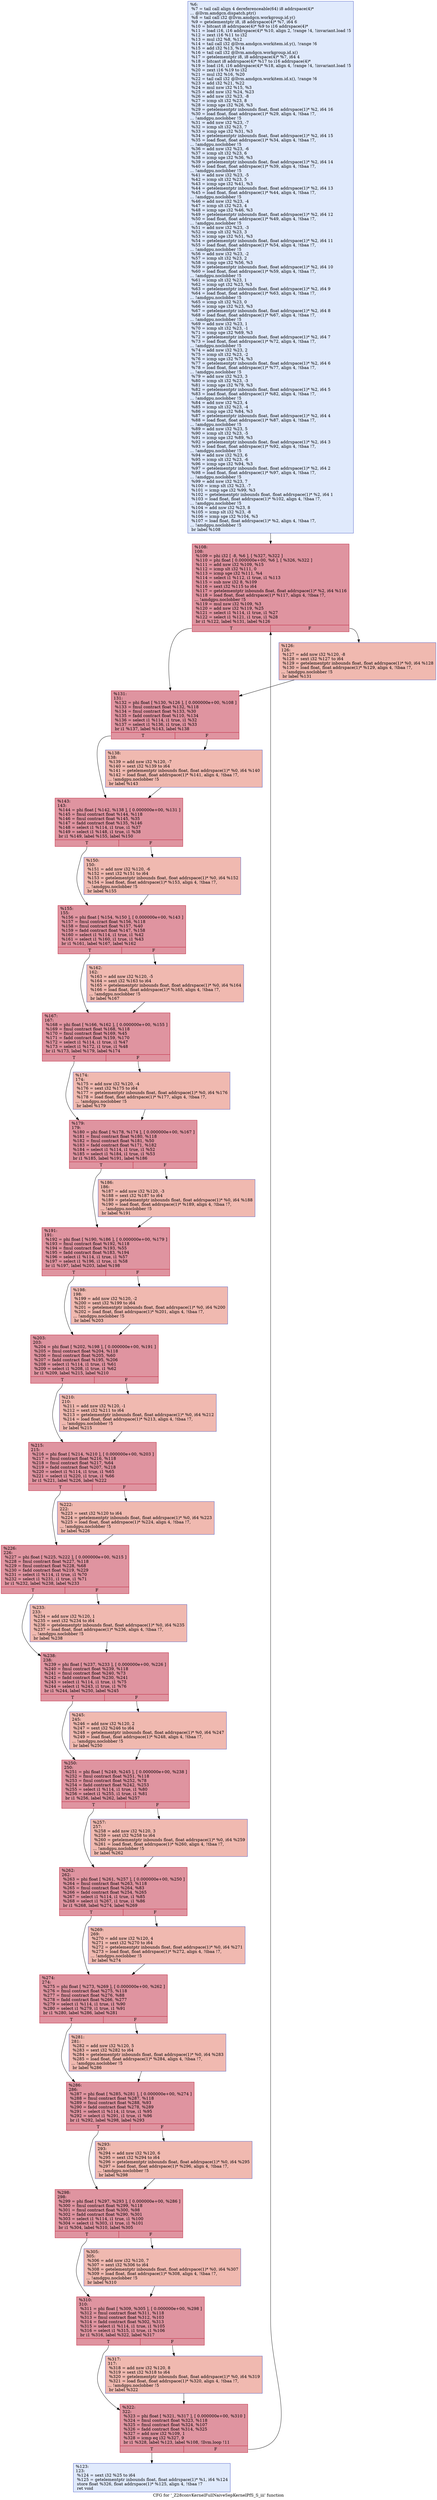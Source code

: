 digraph "CFG for '_Z28convKernelFullNaiveSepKernelPfS_S_iii' function" {
	label="CFG for '_Z28convKernelFullNaiveSepKernelPfS_S_iii' function";

	Node0x5f634e0 [shape=record,color="#3d50c3ff", style=filled, fillcolor="#b9d0f970",label="{%6:\l  %7 = tail call align 4 dereferenceable(64) i8 addrspace(4)*\l... @llvm.amdgcn.dispatch.ptr()\l  %8 = tail call i32 @llvm.amdgcn.workgroup.id.y()\l  %9 = getelementptr i8, i8 addrspace(4)* %7, i64 6\l  %10 = bitcast i8 addrspace(4)* %9 to i16 addrspace(4)*\l  %11 = load i16, i16 addrspace(4)* %10, align 2, !range !4, !invariant.load !5\l  %12 = zext i16 %11 to i32\l  %13 = mul i32 %8, %12\l  %14 = tail call i32 @llvm.amdgcn.workitem.id.y(), !range !6\l  %15 = add i32 %13, %14\l  %16 = tail call i32 @llvm.amdgcn.workgroup.id.x()\l  %17 = getelementptr i8, i8 addrspace(4)* %7, i64 4\l  %18 = bitcast i8 addrspace(4)* %17 to i16 addrspace(4)*\l  %19 = load i16, i16 addrspace(4)* %18, align 4, !range !4, !invariant.load !5\l  %20 = zext i16 %19 to i32\l  %21 = mul i32 %16, %20\l  %22 = tail call i32 @llvm.amdgcn.workitem.id.x(), !range !6\l  %23 = add i32 %21, %22\l  %24 = mul nsw i32 %15, %3\l  %25 = add nsw i32 %24, %23\l  %26 = add nsw i32 %23, -8\l  %27 = icmp slt i32 %23, 8\l  %28 = icmp sge i32 %26, %3\l  %29 = getelementptr inbounds float, float addrspace(1)* %2, i64 16\l  %30 = load float, float addrspace(1)* %29, align 4, !tbaa !7,\l... !amdgpu.noclobber !5\l  %31 = add nsw i32 %23, -7\l  %32 = icmp slt i32 %23, 7\l  %33 = icmp sge i32 %31, %3\l  %34 = getelementptr inbounds float, float addrspace(1)* %2, i64 15\l  %35 = load float, float addrspace(1)* %34, align 4, !tbaa !7,\l... !amdgpu.noclobber !5\l  %36 = add nsw i32 %23, -6\l  %37 = icmp slt i32 %23, 6\l  %38 = icmp sge i32 %36, %3\l  %39 = getelementptr inbounds float, float addrspace(1)* %2, i64 14\l  %40 = load float, float addrspace(1)* %39, align 4, !tbaa !7,\l... !amdgpu.noclobber !5\l  %41 = add nsw i32 %23, -5\l  %42 = icmp slt i32 %23, 5\l  %43 = icmp sge i32 %41, %3\l  %44 = getelementptr inbounds float, float addrspace(1)* %2, i64 13\l  %45 = load float, float addrspace(1)* %44, align 4, !tbaa !7,\l... !amdgpu.noclobber !5\l  %46 = add nsw i32 %23, -4\l  %47 = icmp slt i32 %23, 4\l  %48 = icmp sge i32 %46, %3\l  %49 = getelementptr inbounds float, float addrspace(1)* %2, i64 12\l  %50 = load float, float addrspace(1)* %49, align 4, !tbaa !7,\l... !amdgpu.noclobber !5\l  %51 = add nsw i32 %23, -3\l  %52 = icmp slt i32 %23, 3\l  %53 = icmp sge i32 %51, %3\l  %54 = getelementptr inbounds float, float addrspace(1)* %2, i64 11\l  %55 = load float, float addrspace(1)* %54, align 4, !tbaa !7,\l... !amdgpu.noclobber !5\l  %56 = add nsw i32 %23, -2\l  %57 = icmp slt i32 %23, 2\l  %58 = icmp sge i32 %56, %3\l  %59 = getelementptr inbounds float, float addrspace(1)* %2, i64 10\l  %60 = load float, float addrspace(1)* %59, align 4, !tbaa !7,\l... !amdgpu.noclobber !5\l  %61 = icmp slt i32 %23, 1\l  %62 = icmp sgt i32 %23, %3\l  %63 = getelementptr inbounds float, float addrspace(1)* %2, i64 9\l  %64 = load float, float addrspace(1)* %63, align 4, !tbaa !7,\l... !amdgpu.noclobber !5\l  %65 = icmp slt i32 %23, 0\l  %66 = icmp sge i32 %23, %3\l  %67 = getelementptr inbounds float, float addrspace(1)* %2, i64 8\l  %68 = load float, float addrspace(1)* %67, align 4, !tbaa !7,\l... !amdgpu.noclobber !5\l  %69 = add nsw i32 %23, 1\l  %70 = icmp slt i32 %23, -1\l  %71 = icmp sge i32 %69, %3\l  %72 = getelementptr inbounds float, float addrspace(1)* %2, i64 7\l  %73 = load float, float addrspace(1)* %72, align 4, !tbaa !7,\l... !amdgpu.noclobber !5\l  %74 = add nsw i32 %23, 2\l  %75 = icmp slt i32 %23, -2\l  %76 = icmp sge i32 %74, %3\l  %77 = getelementptr inbounds float, float addrspace(1)* %2, i64 6\l  %78 = load float, float addrspace(1)* %77, align 4, !tbaa !7,\l... !amdgpu.noclobber !5\l  %79 = add nsw i32 %23, 3\l  %80 = icmp slt i32 %23, -3\l  %81 = icmp sge i32 %79, %3\l  %82 = getelementptr inbounds float, float addrspace(1)* %2, i64 5\l  %83 = load float, float addrspace(1)* %82, align 4, !tbaa !7,\l... !amdgpu.noclobber !5\l  %84 = add nsw i32 %23, 4\l  %85 = icmp slt i32 %23, -4\l  %86 = icmp sge i32 %84, %3\l  %87 = getelementptr inbounds float, float addrspace(1)* %2, i64 4\l  %88 = load float, float addrspace(1)* %87, align 4, !tbaa !7,\l... !amdgpu.noclobber !5\l  %89 = add nsw i32 %23, 5\l  %90 = icmp slt i32 %23, -5\l  %91 = icmp sge i32 %89, %3\l  %92 = getelementptr inbounds float, float addrspace(1)* %2, i64 3\l  %93 = load float, float addrspace(1)* %92, align 4, !tbaa !7,\l... !amdgpu.noclobber !5\l  %94 = add nsw i32 %23, 6\l  %95 = icmp slt i32 %23, -6\l  %96 = icmp sge i32 %94, %3\l  %97 = getelementptr inbounds float, float addrspace(1)* %2, i64 2\l  %98 = load float, float addrspace(1)* %97, align 4, !tbaa !7,\l... !amdgpu.noclobber !5\l  %99 = add nsw i32 %23, 7\l  %100 = icmp slt i32 %23, -7\l  %101 = icmp sge i32 %99, %3\l  %102 = getelementptr inbounds float, float addrspace(1)* %2, i64 1\l  %103 = load float, float addrspace(1)* %102, align 4, !tbaa !7,\l... !amdgpu.noclobber !5\l  %104 = add nsw i32 %23, 8\l  %105 = icmp slt i32 %23, -8\l  %106 = icmp sge i32 %104, %3\l  %107 = load float, float addrspace(1)* %2, align 4, !tbaa !7,\l... !amdgpu.noclobber !5\l  br label %108\l}"];
	Node0x5f634e0 -> Node0x5f6b0d0;
	Node0x5f6b0d0 [shape=record,color="#b70d28ff", style=filled, fillcolor="#b70d2870",label="{%108:\l108:                                              \l  %109 = phi i32 [ -8, %6 ], [ %327, %322 ]\l  %110 = phi float [ 0.000000e+00, %6 ], [ %326, %322 ]\l  %111 = add nsw i32 %109, %15\l  %112 = icmp slt i32 %111, 0\l  %113 = icmp sge i32 %111, %4\l  %114 = select i1 %112, i1 true, i1 %113\l  %115 = sub nsw i32 8, %109\l  %116 = sext i32 %115 to i64\l  %117 = getelementptr inbounds float, float addrspace(1)* %2, i64 %116\l  %118 = load float, float addrspace(1)* %117, align 4, !tbaa !7,\l... !amdgpu.noclobber !5\l  %119 = mul nsw i32 %109, %3\l  %120 = add nsw i32 %119, %25\l  %121 = select i1 %114, i1 true, i1 %27\l  %122 = select i1 %121, i1 true, i1 %28\l  br i1 %122, label %131, label %126\l|{<s0>T|<s1>F}}"];
	Node0x5f6b0d0:s0 -> Node0x5f6c610;
	Node0x5f6b0d0:s1 -> Node0x5f6c6a0;
	Node0x5f6c7e0 [shape=record,color="#3d50c3ff", style=filled, fillcolor="#b9d0f970",label="{%123:\l123:                                              \l  %124 = sext i32 %25 to i64\l  %125 = getelementptr inbounds float, float addrspace(1)* %1, i64 %124\l  store float %326, float addrspace(1)* %125, align 4, !tbaa !7\l  ret void\l}"];
	Node0x5f6c6a0 [shape=record,color="#3d50c3ff", style=filled, fillcolor="#de614d70",label="{%126:\l126:                                              \l  %127 = add nsw i32 %120, -8\l  %128 = sext i32 %127 to i64\l  %129 = getelementptr inbounds float, float addrspace(1)* %0, i64 %128\l  %130 = load float, float addrspace(1)* %129, align 4, !tbaa !7,\l... !amdgpu.noclobber !5\l  br label %131\l}"];
	Node0x5f6c6a0 -> Node0x5f6c610;
	Node0x5f6c610 [shape=record,color="#b70d28ff", style=filled, fillcolor="#b70d2870",label="{%131:\l131:                                              \l  %132 = phi float [ %130, %126 ], [ 0.000000e+00, %108 ]\l  %133 = fmul contract float %132, %118\l  %134 = fmul contract float %133, %30\l  %135 = fadd contract float %110, %134\l  %136 = select i1 %114, i1 true, i1 %32\l  %137 = select i1 %136, i1 true, i1 %33\l  br i1 %137, label %143, label %138\l|{<s0>T|<s1>F}}"];
	Node0x5f6c610:s0 -> Node0x5f6d4d0;
	Node0x5f6c610:s1 -> Node0x5f6d520;
	Node0x5f6d520 [shape=record,color="#3d50c3ff", style=filled, fillcolor="#de614d70",label="{%138:\l138:                                              \l  %139 = add nsw i32 %120, -7\l  %140 = sext i32 %139 to i64\l  %141 = getelementptr inbounds float, float addrspace(1)* %0, i64 %140\l  %142 = load float, float addrspace(1)* %141, align 4, !tbaa !7,\l... !amdgpu.noclobber !5\l  br label %143\l}"];
	Node0x5f6d520 -> Node0x5f6d4d0;
	Node0x5f6d4d0 [shape=record,color="#b70d28ff", style=filled, fillcolor="#b70d2870",label="{%143:\l143:                                              \l  %144 = phi float [ %142, %138 ], [ 0.000000e+00, %131 ]\l  %145 = fmul contract float %144, %118\l  %146 = fmul contract float %145, %35\l  %147 = fadd contract float %135, %146\l  %148 = select i1 %114, i1 true, i1 %37\l  %149 = select i1 %148, i1 true, i1 %38\l  br i1 %149, label %155, label %150\l|{<s0>T|<s1>F}}"];
	Node0x5f6d4d0:s0 -> Node0x5f6dc60;
	Node0x5f6d4d0:s1 -> Node0x5f6dcb0;
	Node0x5f6dcb0 [shape=record,color="#3d50c3ff", style=filled, fillcolor="#de614d70",label="{%150:\l150:                                              \l  %151 = add nsw i32 %120, -6\l  %152 = sext i32 %151 to i64\l  %153 = getelementptr inbounds float, float addrspace(1)* %0, i64 %152\l  %154 = load float, float addrspace(1)* %153, align 4, !tbaa !7,\l... !amdgpu.noclobber !5\l  br label %155\l}"];
	Node0x5f6dcb0 -> Node0x5f6dc60;
	Node0x5f6dc60 [shape=record,color="#b70d28ff", style=filled, fillcolor="#b70d2870",label="{%155:\l155:                                              \l  %156 = phi float [ %154, %150 ], [ 0.000000e+00, %143 ]\l  %157 = fmul contract float %156, %118\l  %158 = fmul contract float %157, %40\l  %159 = fadd contract float %147, %158\l  %160 = select i1 %114, i1 true, i1 %42\l  %161 = select i1 %160, i1 true, i1 %43\l  br i1 %161, label %167, label %162\l|{<s0>T|<s1>F}}"];
	Node0x5f6dc60:s0 -> Node0x5f6e430;
	Node0x5f6dc60:s1 -> Node0x5f6e480;
	Node0x5f6e480 [shape=record,color="#3d50c3ff", style=filled, fillcolor="#de614d70",label="{%162:\l162:                                              \l  %163 = add nsw i32 %120, -5\l  %164 = sext i32 %163 to i64\l  %165 = getelementptr inbounds float, float addrspace(1)* %0, i64 %164\l  %166 = load float, float addrspace(1)* %165, align 4, !tbaa !7,\l... !amdgpu.noclobber !5\l  br label %167\l}"];
	Node0x5f6e480 -> Node0x5f6e430;
	Node0x5f6e430 [shape=record,color="#b70d28ff", style=filled, fillcolor="#b70d2870",label="{%167:\l167:                                              \l  %168 = phi float [ %166, %162 ], [ 0.000000e+00, %155 ]\l  %169 = fmul contract float %168, %118\l  %170 = fmul contract float %169, %45\l  %171 = fadd contract float %159, %170\l  %172 = select i1 %114, i1 true, i1 %47\l  %173 = select i1 %172, i1 true, i1 %48\l  br i1 %173, label %179, label %174\l|{<s0>T|<s1>F}}"];
	Node0x5f6e430:s0 -> Node0x5f6ec00;
	Node0x5f6e430:s1 -> Node0x5f6ec50;
	Node0x5f6ec50 [shape=record,color="#3d50c3ff", style=filled, fillcolor="#de614d70",label="{%174:\l174:                                              \l  %175 = add nsw i32 %120, -4\l  %176 = sext i32 %175 to i64\l  %177 = getelementptr inbounds float, float addrspace(1)* %0, i64 %176\l  %178 = load float, float addrspace(1)* %177, align 4, !tbaa !7,\l... !amdgpu.noclobber !5\l  br label %179\l}"];
	Node0x5f6ec50 -> Node0x5f6ec00;
	Node0x5f6ec00 [shape=record,color="#b70d28ff", style=filled, fillcolor="#b70d2870",label="{%179:\l179:                                              \l  %180 = phi float [ %178, %174 ], [ 0.000000e+00, %167 ]\l  %181 = fmul contract float %180, %118\l  %182 = fmul contract float %181, %50\l  %183 = fadd contract float %171, %182\l  %184 = select i1 %114, i1 true, i1 %52\l  %185 = select i1 %184, i1 true, i1 %53\l  br i1 %185, label %191, label %186\l|{<s0>T|<s1>F}}"];
	Node0x5f6ec00:s0 -> Node0x5f6f3d0;
	Node0x5f6ec00:s1 -> Node0x5f6f420;
	Node0x5f6f420 [shape=record,color="#3d50c3ff", style=filled, fillcolor="#de614d70",label="{%186:\l186:                                              \l  %187 = add nsw i32 %120, -3\l  %188 = sext i32 %187 to i64\l  %189 = getelementptr inbounds float, float addrspace(1)* %0, i64 %188\l  %190 = load float, float addrspace(1)* %189, align 4, !tbaa !7,\l... !amdgpu.noclobber !5\l  br label %191\l}"];
	Node0x5f6f420 -> Node0x5f6f3d0;
	Node0x5f6f3d0 [shape=record,color="#b70d28ff", style=filled, fillcolor="#b70d2870",label="{%191:\l191:                                              \l  %192 = phi float [ %190, %186 ], [ 0.000000e+00, %179 ]\l  %193 = fmul contract float %192, %118\l  %194 = fmul contract float %193, %55\l  %195 = fadd contract float %183, %194\l  %196 = select i1 %114, i1 true, i1 %57\l  %197 = select i1 %196, i1 true, i1 %58\l  br i1 %197, label %203, label %198\l|{<s0>T|<s1>F}}"];
	Node0x5f6f3d0:s0 -> Node0x5f6fba0;
	Node0x5f6f3d0:s1 -> Node0x5f6fbf0;
	Node0x5f6fbf0 [shape=record,color="#3d50c3ff", style=filled, fillcolor="#de614d70",label="{%198:\l198:                                              \l  %199 = add nsw i32 %120, -2\l  %200 = sext i32 %199 to i64\l  %201 = getelementptr inbounds float, float addrspace(1)* %0, i64 %200\l  %202 = load float, float addrspace(1)* %201, align 4, !tbaa !7,\l... !amdgpu.noclobber !5\l  br label %203\l}"];
	Node0x5f6fbf0 -> Node0x5f6fba0;
	Node0x5f6fba0 [shape=record,color="#b70d28ff", style=filled, fillcolor="#b70d2870",label="{%203:\l203:                                              \l  %204 = phi float [ %202, %198 ], [ 0.000000e+00, %191 ]\l  %205 = fmul contract float %204, %118\l  %206 = fmul contract float %205, %60\l  %207 = fadd contract float %195, %206\l  %208 = select i1 %114, i1 true, i1 %61\l  %209 = select i1 %208, i1 true, i1 %62\l  br i1 %209, label %215, label %210\l|{<s0>T|<s1>F}}"];
	Node0x5f6fba0:s0 -> Node0x5f70370;
	Node0x5f6fba0:s1 -> Node0x5f703c0;
	Node0x5f703c0 [shape=record,color="#3d50c3ff", style=filled, fillcolor="#de614d70",label="{%210:\l210:                                              \l  %211 = add nsw i32 %120, -1\l  %212 = sext i32 %211 to i64\l  %213 = getelementptr inbounds float, float addrspace(1)* %0, i64 %212\l  %214 = load float, float addrspace(1)* %213, align 4, !tbaa !7,\l... !amdgpu.noclobber !5\l  br label %215\l}"];
	Node0x5f703c0 -> Node0x5f70370;
	Node0x5f70370 [shape=record,color="#b70d28ff", style=filled, fillcolor="#b70d2870",label="{%215:\l215:                                              \l  %216 = phi float [ %214, %210 ], [ 0.000000e+00, %203 ]\l  %217 = fmul contract float %216, %118\l  %218 = fmul contract float %217, %64\l  %219 = fadd contract float %207, %218\l  %220 = select i1 %114, i1 true, i1 %65\l  %221 = select i1 %220, i1 true, i1 %66\l  br i1 %221, label %226, label %222\l|{<s0>T|<s1>F}}"];
	Node0x5f70370:s0 -> Node0x5f70b40;
	Node0x5f70370:s1 -> Node0x5f70b90;
	Node0x5f70b90 [shape=record,color="#3d50c3ff", style=filled, fillcolor="#de614d70",label="{%222:\l222:                                              \l  %223 = sext i32 %120 to i64\l  %224 = getelementptr inbounds float, float addrspace(1)* %0, i64 %223\l  %225 = load float, float addrspace(1)* %224, align 4, !tbaa !7,\l... !amdgpu.noclobber !5\l  br label %226\l}"];
	Node0x5f70b90 -> Node0x5f70b40;
	Node0x5f70b40 [shape=record,color="#b70d28ff", style=filled, fillcolor="#b70d2870",label="{%226:\l226:                                              \l  %227 = phi float [ %225, %222 ], [ 0.000000e+00, %215 ]\l  %228 = fmul contract float %227, %118\l  %229 = fmul contract float %228, %68\l  %230 = fadd contract float %219, %229\l  %231 = select i1 %114, i1 true, i1 %70\l  %232 = select i1 %231, i1 true, i1 %71\l  br i1 %232, label %238, label %233\l|{<s0>T|<s1>F}}"];
	Node0x5f70b40:s0 -> Node0x5f71280;
	Node0x5f70b40:s1 -> Node0x5f712d0;
	Node0x5f712d0 [shape=record,color="#3d50c3ff", style=filled, fillcolor="#de614d70",label="{%233:\l233:                                              \l  %234 = add nsw i32 %120, 1\l  %235 = sext i32 %234 to i64\l  %236 = getelementptr inbounds float, float addrspace(1)* %0, i64 %235\l  %237 = load float, float addrspace(1)* %236, align 4, !tbaa !7,\l... !amdgpu.noclobber !5\l  br label %238\l}"];
	Node0x5f712d0 -> Node0x5f71280;
	Node0x5f71280 [shape=record,color="#b70d28ff", style=filled, fillcolor="#b70d2870",label="{%238:\l238:                                              \l  %239 = phi float [ %237, %233 ], [ 0.000000e+00, %226 ]\l  %240 = fmul contract float %239, %118\l  %241 = fmul contract float %240, %73\l  %242 = fadd contract float %230, %241\l  %243 = select i1 %114, i1 true, i1 %75\l  %244 = select i1 %243, i1 true, i1 %76\l  br i1 %244, label %250, label %245\l|{<s0>T|<s1>F}}"];
	Node0x5f71280:s0 -> Node0x5f71a50;
	Node0x5f71280:s1 -> Node0x5f71aa0;
	Node0x5f71aa0 [shape=record,color="#3d50c3ff", style=filled, fillcolor="#de614d70",label="{%245:\l245:                                              \l  %246 = add nsw i32 %120, 2\l  %247 = sext i32 %246 to i64\l  %248 = getelementptr inbounds float, float addrspace(1)* %0, i64 %247\l  %249 = load float, float addrspace(1)* %248, align 4, !tbaa !7,\l... !amdgpu.noclobber !5\l  br label %250\l}"];
	Node0x5f71aa0 -> Node0x5f71a50;
	Node0x5f71a50 [shape=record,color="#b70d28ff", style=filled, fillcolor="#b70d2870",label="{%250:\l250:                                              \l  %251 = phi float [ %249, %245 ], [ 0.000000e+00, %238 ]\l  %252 = fmul contract float %251, %118\l  %253 = fmul contract float %252, %78\l  %254 = fadd contract float %242, %253\l  %255 = select i1 %114, i1 true, i1 %80\l  %256 = select i1 %255, i1 true, i1 %81\l  br i1 %256, label %262, label %257\l|{<s0>T|<s1>F}}"];
	Node0x5f71a50:s0 -> Node0x5f6cb60;
	Node0x5f71a50:s1 -> Node0x5f6cbb0;
	Node0x5f6cbb0 [shape=record,color="#3d50c3ff", style=filled, fillcolor="#de614d70",label="{%257:\l257:                                              \l  %258 = add nsw i32 %120, 3\l  %259 = sext i32 %258 to i64\l  %260 = getelementptr inbounds float, float addrspace(1)* %0, i64 %259\l  %261 = load float, float addrspace(1)* %260, align 4, !tbaa !7,\l... !amdgpu.noclobber !5\l  br label %262\l}"];
	Node0x5f6cbb0 -> Node0x5f6cb60;
	Node0x5f6cb60 [shape=record,color="#b70d28ff", style=filled, fillcolor="#b70d2870",label="{%262:\l262:                                              \l  %263 = phi float [ %261, %257 ], [ 0.000000e+00, %250 ]\l  %264 = fmul contract float %263, %118\l  %265 = fmul contract float %264, %83\l  %266 = fadd contract float %254, %265\l  %267 = select i1 %114, i1 true, i1 %85\l  %268 = select i1 %267, i1 true, i1 %86\l  br i1 %268, label %274, label %269\l|{<s0>T|<s1>F}}"];
	Node0x5f6cb60:s0 -> Node0x5f73230;
	Node0x5f6cb60:s1 -> Node0x5f73280;
	Node0x5f73280 [shape=record,color="#3d50c3ff", style=filled, fillcolor="#de614d70",label="{%269:\l269:                                              \l  %270 = add nsw i32 %120, 4\l  %271 = sext i32 %270 to i64\l  %272 = getelementptr inbounds float, float addrspace(1)* %0, i64 %271\l  %273 = load float, float addrspace(1)* %272, align 4, !tbaa !7,\l... !amdgpu.noclobber !5\l  br label %274\l}"];
	Node0x5f73280 -> Node0x5f73230;
	Node0x5f73230 [shape=record,color="#b70d28ff", style=filled, fillcolor="#b70d2870",label="{%274:\l274:                                              \l  %275 = phi float [ %273, %269 ], [ 0.000000e+00, %262 ]\l  %276 = fmul contract float %275, %118\l  %277 = fmul contract float %276, %88\l  %278 = fadd contract float %266, %277\l  %279 = select i1 %114, i1 true, i1 %90\l  %280 = select i1 %279, i1 true, i1 %91\l  br i1 %280, label %286, label %281\l|{<s0>T|<s1>F}}"];
	Node0x5f73230:s0 -> Node0x5f739c0;
	Node0x5f73230:s1 -> Node0x5f73a10;
	Node0x5f73a10 [shape=record,color="#3d50c3ff", style=filled, fillcolor="#de614d70",label="{%281:\l281:                                              \l  %282 = add nsw i32 %120, 5\l  %283 = sext i32 %282 to i64\l  %284 = getelementptr inbounds float, float addrspace(1)* %0, i64 %283\l  %285 = load float, float addrspace(1)* %284, align 4, !tbaa !7,\l... !amdgpu.noclobber !5\l  br label %286\l}"];
	Node0x5f73a10 -> Node0x5f739c0;
	Node0x5f739c0 [shape=record,color="#b70d28ff", style=filled, fillcolor="#b70d2870",label="{%286:\l286:                                              \l  %287 = phi float [ %285, %281 ], [ 0.000000e+00, %274 ]\l  %288 = fmul contract float %287, %118\l  %289 = fmul contract float %288, %93\l  %290 = fadd contract float %278, %289\l  %291 = select i1 %114, i1 true, i1 %95\l  %292 = select i1 %291, i1 true, i1 %96\l  br i1 %292, label %298, label %293\l|{<s0>T|<s1>F}}"];
	Node0x5f739c0:s0 -> Node0x5f74190;
	Node0x5f739c0:s1 -> Node0x5f741e0;
	Node0x5f741e0 [shape=record,color="#3d50c3ff", style=filled, fillcolor="#de614d70",label="{%293:\l293:                                              \l  %294 = add nsw i32 %120, 6\l  %295 = sext i32 %294 to i64\l  %296 = getelementptr inbounds float, float addrspace(1)* %0, i64 %295\l  %297 = load float, float addrspace(1)* %296, align 4, !tbaa !7,\l... !amdgpu.noclobber !5\l  br label %298\l}"];
	Node0x5f741e0 -> Node0x5f74190;
	Node0x5f74190 [shape=record,color="#b70d28ff", style=filled, fillcolor="#b70d2870",label="{%298:\l298:                                              \l  %299 = phi float [ %297, %293 ], [ 0.000000e+00, %286 ]\l  %300 = fmul contract float %299, %118\l  %301 = fmul contract float %300, %98\l  %302 = fadd contract float %290, %301\l  %303 = select i1 %114, i1 true, i1 %100\l  %304 = select i1 %303, i1 true, i1 %101\l  br i1 %304, label %310, label %305\l|{<s0>T|<s1>F}}"];
	Node0x5f74190:s0 -> Node0x5f74960;
	Node0x5f74190:s1 -> Node0x5f749b0;
	Node0x5f749b0 [shape=record,color="#3d50c3ff", style=filled, fillcolor="#de614d70",label="{%305:\l305:                                              \l  %306 = add nsw i32 %120, 7\l  %307 = sext i32 %306 to i64\l  %308 = getelementptr inbounds float, float addrspace(1)* %0, i64 %307\l  %309 = load float, float addrspace(1)* %308, align 4, !tbaa !7,\l... !amdgpu.noclobber !5\l  br label %310\l}"];
	Node0x5f749b0 -> Node0x5f74960;
	Node0x5f74960 [shape=record,color="#b70d28ff", style=filled, fillcolor="#b70d2870",label="{%310:\l310:                                              \l  %311 = phi float [ %309, %305 ], [ 0.000000e+00, %298 ]\l  %312 = fmul contract float %311, %118\l  %313 = fmul contract float %312, %103\l  %314 = fadd contract float %302, %313\l  %315 = select i1 %114, i1 true, i1 %105\l  %316 = select i1 %315, i1 true, i1 %106\l  br i1 %316, label %322, label %317\l|{<s0>T|<s1>F}}"];
	Node0x5f74960:s0 -> Node0x5f6b1d0;
	Node0x5f74960:s1 -> Node0x5f75130;
	Node0x5f75130 [shape=record,color="#3d50c3ff", style=filled, fillcolor="#de614d70",label="{%317:\l317:                                              \l  %318 = add nsw i32 %120, 8\l  %319 = sext i32 %318 to i64\l  %320 = getelementptr inbounds float, float addrspace(1)* %0, i64 %319\l  %321 = load float, float addrspace(1)* %320, align 4, !tbaa !7,\l... !amdgpu.noclobber !5\l  br label %322\l}"];
	Node0x5f75130 -> Node0x5f6b1d0;
	Node0x5f6b1d0 [shape=record,color="#b70d28ff", style=filled, fillcolor="#b70d2870",label="{%322:\l322:                                              \l  %323 = phi float [ %321, %317 ], [ 0.000000e+00, %310 ]\l  %324 = fmul contract float %323, %118\l  %325 = fmul contract float %324, %107\l  %326 = fadd contract float %314, %325\l  %327 = add nsw i32 %109, 1\l  %328 = icmp eq i32 %327, 9\l  br i1 %328, label %123, label %108, !llvm.loop !11\l|{<s0>T|<s1>F}}"];
	Node0x5f6b1d0:s0 -> Node0x5f6c7e0;
	Node0x5f6b1d0:s1 -> Node0x5f6b0d0;
}
